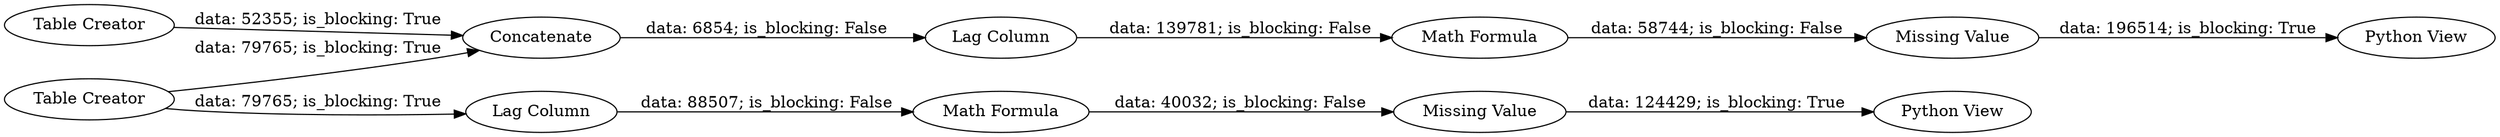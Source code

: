 digraph {
	"7262525340727001072_24" [label=Concatenate]
	"-6401274109957124160_21" [label="Missing Value"]
	"7262525340727001072_23" [label="Python View"]
	"7262525340727001072_16" [label="Table Creator"]
	"-7497487526956705232_21" [label="Missing Value"]
	"-6401274109957124160_19" [label="Lag Column"]
	"-7497487526956705232_19" [label="Lag Column"]
	"-7497487526956705232_18" [label="Math Formula"]
	"7262525340727001072_20" [label="Python View"]
	"7262525340727001072_15" [label="Table Creator"]
	"-6401274109957124160_18" [label="Math Formula"]
	"7262525340727001072_16" -> "7262525340727001072_24" [label="data: 52355; is_blocking: True"]
	"-7497487526956705232_21" -> "7262525340727001072_20" [label="data: 124429; is_blocking: True"]
	"-6401274109957124160_19" -> "-6401274109957124160_18" [label="data: 139781; is_blocking: False"]
	"-7497487526956705232_18" -> "-7497487526956705232_21" [label="data: 40032; is_blocking: False"]
	"7262525340727001072_15" -> "7262525340727001072_24" [label="data: 79765; is_blocking: True"]
	"-7497487526956705232_19" -> "-7497487526956705232_18" [label="data: 88507; is_blocking: False"]
	"-6401274109957124160_18" -> "-6401274109957124160_21" [label="data: 58744; is_blocking: False"]
	"7262525340727001072_24" -> "-6401274109957124160_19" [label="data: 6854; is_blocking: False"]
	"-6401274109957124160_21" -> "7262525340727001072_23" [label="data: 196514; is_blocking: True"]
	"7262525340727001072_15" -> "-7497487526956705232_19" [label="data: 79765; is_blocking: True"]
	rankdir=LR
}
